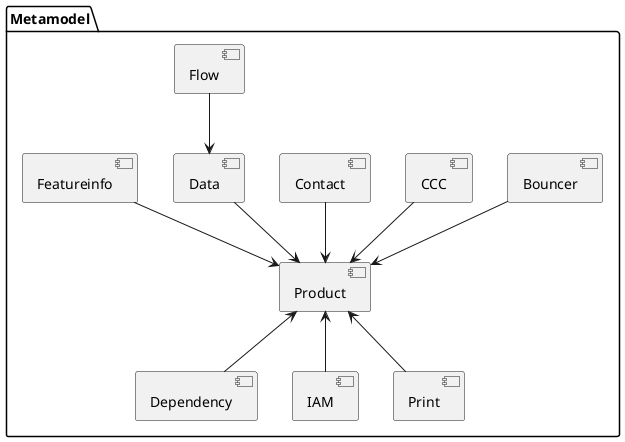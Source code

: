 @startuml
package Metamodel {
  [Product] as prod

  [Bouncer] as bouncer
  [CCC] as ccc
  [Contact] as con
  [Data] as data

  [Dependency] as dep
  [Flow] as flow
  [IAM] as iam
  [Print] as print

  [Featureinfo] as fi
}

bouncer --> prod
ccc --> prod
con --> prod
data --> prod
fi --> prod

dep -up-> prod
flow --> data
iam -up-> prod
print -up-> prod
@enduml